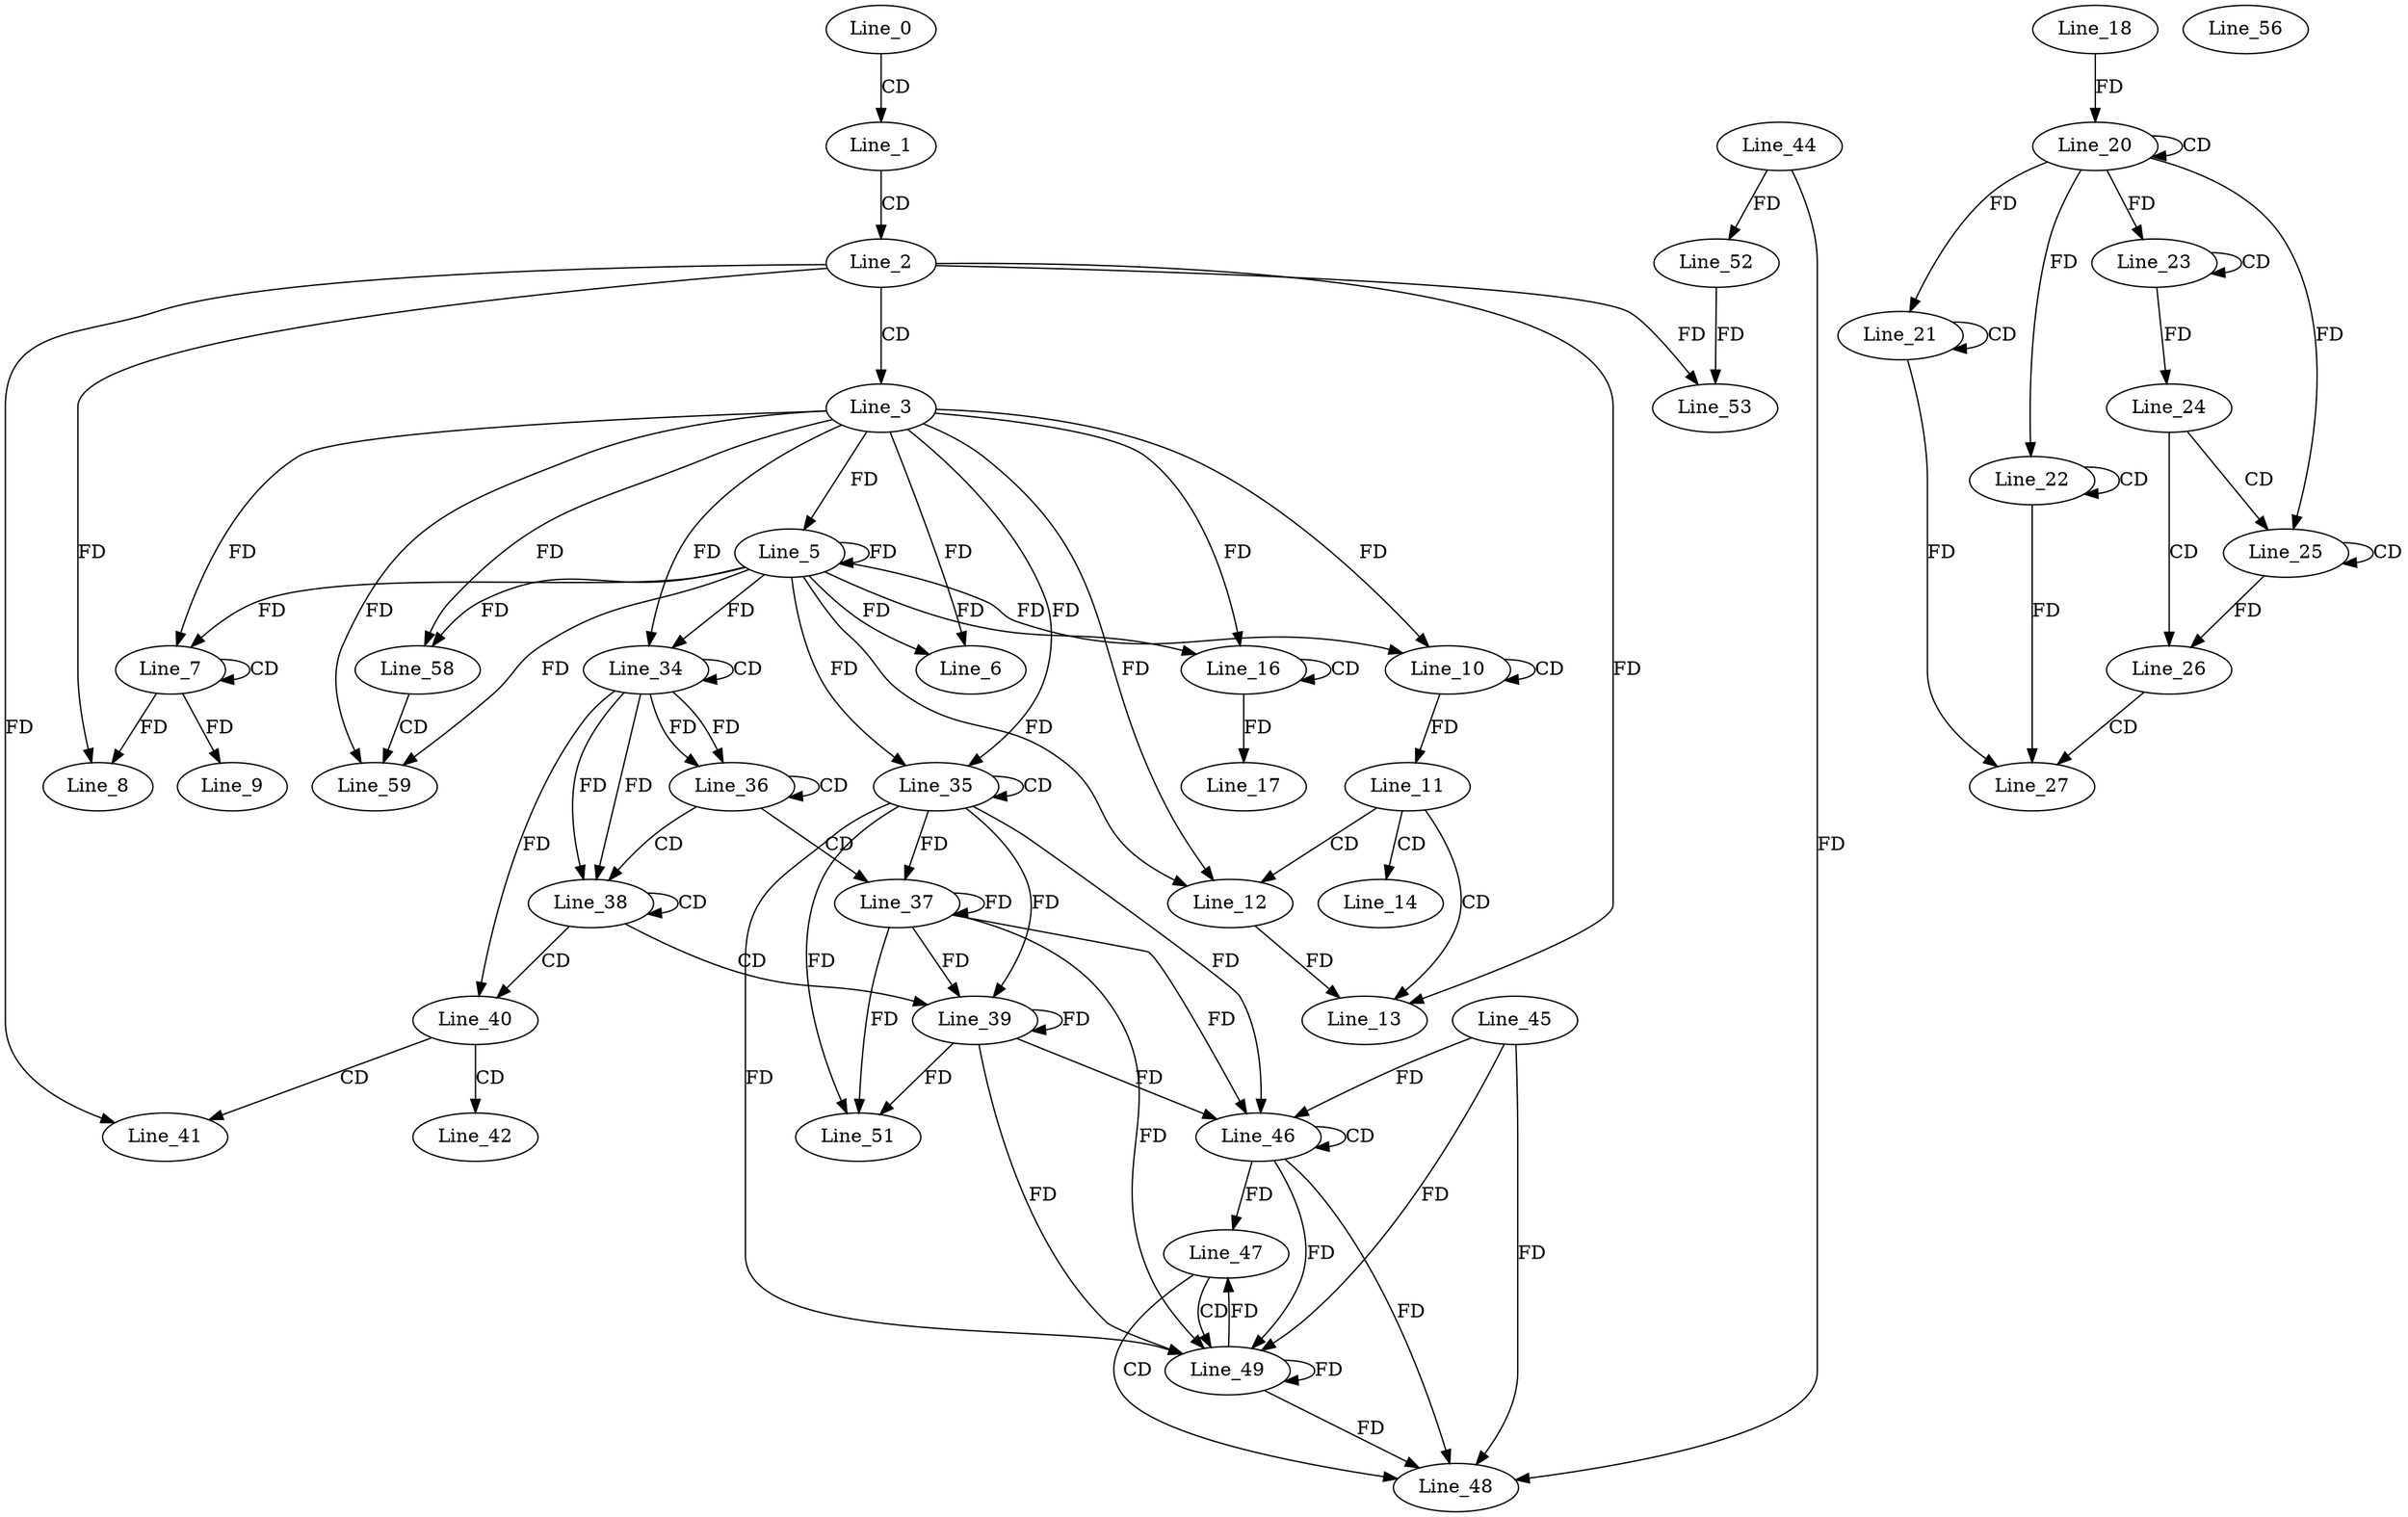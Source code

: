 digraph G {
  Line_0;
  Line_1;
  Line_2;
  Line_3;
  Line_5;
  Line_6;
  Line_7;
  Line_7;
  Line_8;
  Line_8;
  Line_9;
  Line_10;
  Line_10;
  Line_11;
  Line_12;
  Line_12;
  Line_13;
  Line_14;
  Line_16;
  Line_16;
  Line_16;
  Line_17;
  Line_20;
  Line_20;
  Line_18;
  Line_21;
  Line_21;
  Line_22;
  Line_22;
  Line_23;
  Line_23;
  Line_24;
  Line_24;
  Line_25;
  Line_25;
  Line_26;
  Line_26;
  Line_27;
  Line_34;
  Line_34;
  Line_35;
  Line_35;
  Line_36;
  Line_36;
  Line_37;
  Line_38;
  Line_38;
  Line_39;
  Line_40;
  Line_41;
  Line_42;
  Line_46;
  Line_46;
  Line_45;
  Line_47;
  Line_48;
  Line_44;
  Line_49;
  Line_49;
  Line_51;
  Line_52;
  Line_53;
  Line_52;
  Line_56;
  Line_58;
  Line_59;
  Line_0 -> Line_1 [ label="CD" ];
  Line_1 -> Line_2 [ label="CD" ];
  Line_2 -> Line_3 [ label="CD" ];
  Line_3 -> Line_5 [ label="FD" ];
  Line_5 -> Line_5 [ label="FD" ];
  Line_3 -> Line_6 [ label="FD" ];
  Line_5 -> Line_6 [ label="FD" ];
  Line_7 -> Line_7 [ label="CD" ];
  Line_3 -> Line_7 [ label="FD" ];
  Line_5 -> Line_7 [ label="FD" ];
  Line_7 -> Line_8 [ label="FD" ];
  Line_2 -> Line_8 [ label="FD" ];
  Line_7 -> Line_9 [ label="FD" ];
  Line_10 -> Line_10 [ label="CD" ];
  Line_3 -> Line_10 [ label="FD" ];
  Line_5 -> Line_10 [ label="FD" ];
  Line_10 -> Line_11 [ label="FD" ];
  Line_11 -> Line_12 [ label="CD" ];
  Line_3 -> Line_12 [ label="FD" ];
  Line_5 -> Line_12 [ label="FD" ];
  Line_11 -> Line_13 [ label="CD" ];
  Line_2 -> Line_13 [ label="FD" ];
  Line_12 -> Line_13 [ label="FD" ];
  Line_11 -> Line_14 [ label="CD" ];
  Line_16 -> Line_16 [ label="CD" ];
  Line_3 -> Line_16 [ label="FD" ];
  Line_5 -> Line_16 [ label="FD" ];
  Line_16 -> Line_17 [ label="FD" ];
  Line_20 -> Line_20 [ label="CD" ];
  Line_18 -> Line_20 [ label="FD" ];
  Line_21 -> Line_21 [ label="CD" ];
  Line_20 -> Line_21 [ label="FD" ];
  Line_22 -> Line_22 [ label="CD" ];
  Line_20 -> Line_22 [ label="FD" ];
  Line_23 -> Line_23 [ label="CD" ];
  Line_20 -> Line_23 [ label="FD" ];
  Line_23 -> Line_24 [ label="FD" ];
  Line_24 -> Line_25 [ label="CD" ];
  Line_25 -> Line_25 [ label="CD" ];
  Line_20 -> Line_25 [ label="FD" ];
  Line_24 -> Line_26 [ label="CD" ];
  Line_25 -> Line_26 [ label="FD" ];
  Line_26 -> Line_27 [ label="CD" ];
  Line_21 -> Line_27 [ label="FD" ];
  Line_22 -> Line_27 [ label="FD" ];
  Line_34 -> Line_34 [ label="CD" ];
  Line_3 -> Line_34 [ label="FD" ];
  Line_5 -> Line_34 [ label="FD" ];
  Line_35 -> Line_35 [ label="CD" ];
  Line_3 -> Line_35 [ label="FD" ];
  Line_5 -> Line_35 [ label="FD" ];
  Line_34 -> Line_36 [ label="FD" ];
  Line_36 -> Line_36 [ label="CD" ];
  Line_34 -> Line_36 [ label="FD" ];
  Line_36 -> Line_37 [ label="CD" ];
  Line_35 -> Line_37 [ label="FD" ];
  Line_37 -> Line_37 [ label="FD" ];
  Line_36 -> Line_38 [ label="CD" ];
  Line_34 -> Line_38 [ label="FD" ];
  Line_38 -> Line_38 [ label="CD" ];
  Line_34 -> Line_38 [ label="FD" ];
  Line_38 -> Line_39 [ label="CD" ];
  Line_35 -> Line_39 [ label="FD" ];
  Line_37 -> Line_39 [ label="FD" ];
  Line_39 -> Line_39 [ label="FD" ];
  Line_38 -> Line_40 [ label="CD" ];
  Line_34 -> Line_40 [ label="FD" ];
  Line_40 -> Line_41 [ label="CD" ];
  Line_2 -> Line_41 [ label="FD" ];
  Line_40 -> Line_42 [ label="CD" ];
  Line_46 -> Line_46 [ label="CD" ];
  Line_35 -> Line_46 [ label="FD" ];
  Line_37 -> Line_46 [ label="FD" ];
  Line_39 -> Line_46 [ label="FD" ];
  Line_45 -> Line_46 [ label="FD" ];
  Line_46 -> Line_47 [ label="FD" ];
  Line_47 -> Line_48 [ label="CD" ];
  Line_44 -> Line_48 [ label="FD" ];
  Line_45 -> Line_48 [ label="FD" ];
  Line_46 -> Line_48 [ label="FD" ];
  Line_47 -> Line_49 [ label="CD" ];
  Line_49 -> Line_49 [ label="FD" ];
  Line_46 -> Line_49 [ label="FD" ];
  Line_35 -> Line_49 [ label="FD" ];
  Line_37 -> Line_49 [ label="FD" ];
  Line_39 -> Line_49 [ label="FD" ];
  Line_45 -> Line_49 [ label="FD" ];
  Line_35 -> Line_51 [ label="FD" ];
  Line_37 -> Line_51 [ label="FD" ];
  Line_39 -> Line_51 [ label="FD" ];
  Line_44 -> Line_52 [ label="FD" ];
  Line_2 -> Line_53 [ label="FD" ];
  Line_52 -> Line_53 [ label="FD" ];
  Line_3 -> Line_58 [ label="FD" ];
  Line_5 -> Line_58 [ label="FD" ];
  Line_58 -> Line_59 [ label="CD" ];
  Line_3 -> Line_59 [ label="FD" ];
  Line_5 -> Line_59 [ label="FD" ];
  Line_49 -> Line_47 [ label="FD" ];
  Line_49 -> Line_48 [ label="FD" ];
}
